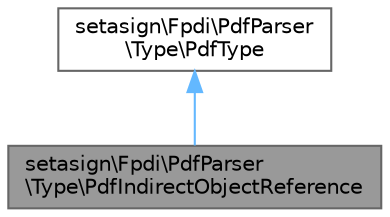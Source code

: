 digraph "setasign\Fpdi\PdfParser\Type\PdfIndirectObjectReference"
{
 // LATEX_PDF_SIZE
  bgcolor="transparent";
  edge [fontname=Helvetica,fontsize=10,labelfontname=Helvetica,labelfontsize=10];
  node [fontname=Helvetica,fontsize=10,shape=box,height=0.2,width=0.4];
  Node1 [id="Node000001",label="setasign\\Fpdi\\PdfParser\l\\Type\\PdfIndirectObjectReference",height=0.2,width=0.4,color="gray40", fillcolor="grey60", style="filled", fontcolor="black",tooltip=" "];
  Node2 -> Node1 [id="edge1_Node000001_Node000002",dir="back",color="steelblue1",style="solid",tooltip=" "];
  Node2 [id="Node000002",label="setasign\\Fpdi\\PdfParser\l\\Type\\PdfType",height=0.2,width=0.4,color="gray40", fillcolor="white", style="filled",URL="$classsetasign_1_1Fpdi_1_1PdfParser_1_1Type_1_1PdfType.html",tooltip=" "];
}
